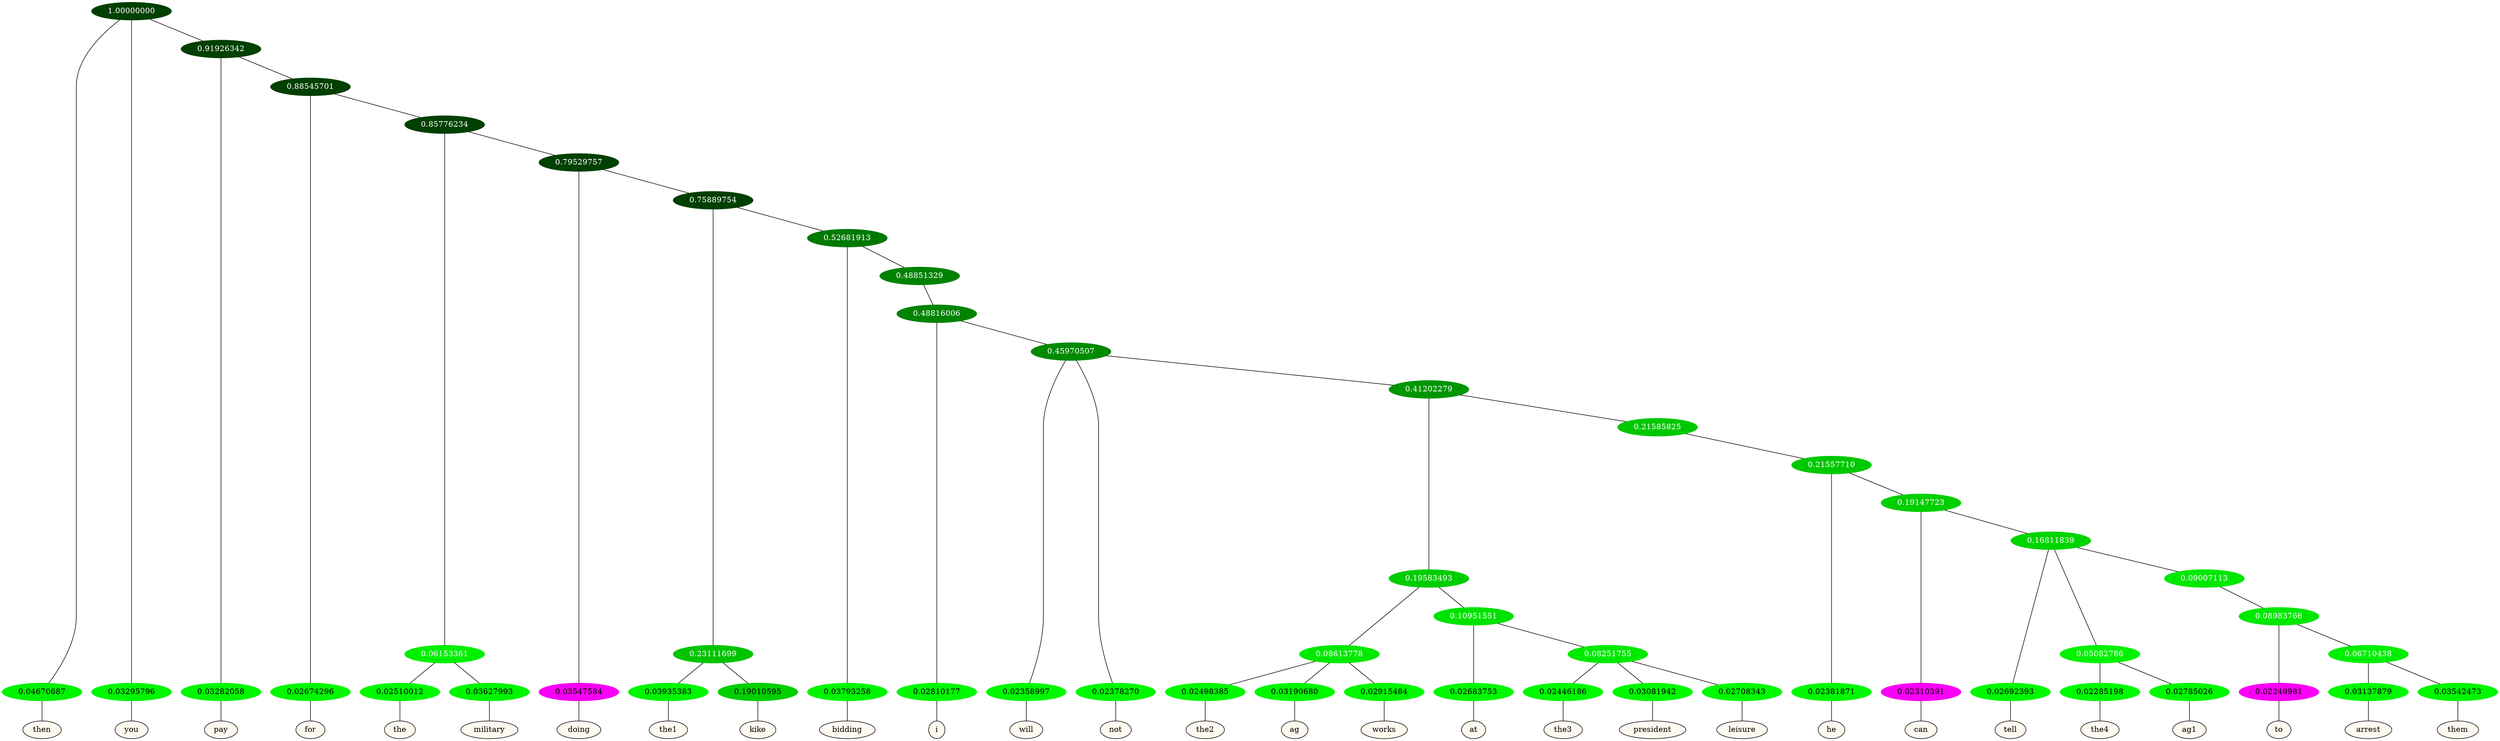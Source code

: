 graph {
	node [format=png height=0.15 nodesep=0.001 ordering=out overlap=prism overlap_scaling=0.01 ranksep=0.001 ratio=0.2 style=filled width=0.15]
	{
		rank=same
		a_w_1 [label=then color=black fillcolor=floralwhite style="filled,solid"]
		a_w_2 [label=you color=black fillcolor=floralwhite style="filled,solid"]
		a_w_4 [label=pay color=black fillcolor=floralwhite style="filled,solid"]
		a_w_6 [label=for color=black fillcolor=floralwhite style="filled,solid"]
		a_w_10 [label=the color=black fillcolor=floralwhite style="filled,solid"]
		a_w_11 [label=military color=black fillcolor=floralwhite style="filled,solid"]
		a_w_12 [label=doing color=black fillcolor=floralwhite style="filled,solid"]
		a_w_16 [label=the1 color=black fillcolor=floralwhite style="filled,solid"]
		a_w_17 [label=kike color=black fillcolor=floralwhite style="filled,solid"]
		a_w_18 [label=bidding color=black fillcolor=floralwhite style="filled,solid"]
		a_w_21 [label=i color=black fillcolor=floralwhite style="filled,solid"]
		a_w_23 [label=will color=black fillcolor=floralwhite style="filled,solid"]
		a_w_24 [label=not color=black fillcolor=floralwhite style="filled,solid"]
		a_w_31 [label=the2 color=black fillcolor=floralwhite style="filled,solid"]
		a_w_32 [label=ag color=black fillcolor=floralwhite style="filled,solid"]
		a_w_33 [label=works color=black fillcolor=floralwhite style="filled,solid"]
		a_w_34 [label=at color=black fillcolor=floralwhite style="filled,solid"]
		a_w_38 [label=the3 color=black fillcolor=floralwhite style="filled,solid"]
		a_w_39 [label=president color=black fillcolor=floralwhite style="filled,solid"]
		a_w_40 [label=leisure color=black fillcolor=floralwhite style="filled,solid"]
		a_w_36 [label=he color=black fillcolor=floralwhite style="filled,solid"]
		a_w_41 [label=can color=black fillcolor=floralwhite style="filled,solid"]
		a_w_43 [label=tell color=black fillcolor=floralwhite style="filled,solid"]
		a_w_46 [label=the4 color=black fillcolor=floralwhite style="filled,solid"]
		a_w_47 [label=ag1 color=black fillcolor=floralwhite style="filled,solid"]
		a_w_49 [label=to color=black fillcolor=floralwhite style="filled,solid"]
		a_w_51 [label=arrest color=black fillcolor=floralwhite style="filled,solid"]
		a_w_52 [label=them color=black fillcolor=floralwhite style="filled,solid"]
	}
	a_n_1 -- a_w_1
	a_n_2 -- a_w_2
	a_n_4 -- a_w_4
	a_n_6 -- a_w_6
	a_n_10 -- a_w_10
	a_n_11 -- a_w_11
	a_n_12 -- a_w_12
	a_n_16 -- a_w_16
	a_n_17 -- a_w_17
	a_n_18 -- a_w_18
	a_n_21 -- a_w_21
	a_n_23 -- a_w_23
	a_n_24 -- a_w_24
	a_n_31 -- a_w_31
	a_n_32 -- a_w_32
	a_n_33 -- a_w_33
	a_n_34 -- a_w_34
	a_n_38 -- a_w_38
	a_n_39 -- a_w_39
	a_n_40 -- a_w_40
	a_n_36 -- a_w_36
	a_n_41 -- a_w_41
	a_n_43 -- a_w_43
	a_n_46 -- a_w_46
	a_n_47 -- a_w_47
	a_n_49 -- a_w_49
	a_n_51 -- a_w_51
	a_n_52 -- a_w_52
	{
		rank=same
		a_n_1 [label=0.04670687 color="0.334 1.000 0.953" fontcolor=black]
		a_n_2 [label=0.03295796 color="0.334 1.000 0.967" fontcolor=black]
		a_n_4 [label=0.03282058 color="0.334 1.000 0.967" fontcolor=black]
		a_n_6 [label=0.02674296 color="0.334 1.000 0.973" fontcolor=black]
		a_n_10 [label=0.02510012 color="0.334 1.000 0.975" fontcolor=black]
		a_n_11 [label=0.03627993 color="0.334 1.000 0.964" fontcolor=black]
		a_n_12 [label=0.03547584 color="0.835 1.000 0.965" fontcolor=black]
		a_n_16 [label=0.03935383 color="0.334 1.000 0.961" fontcolor=black]
		a_n_17 [label=0.19010595 color="0.334 1.000 0.810" fontcolor=black]
		a_n_18 [label=0.03793258 color="0.334 1.000 0.962" fontcolor=black]
		a_n_21 [label=0.02810177 color="0.334 1.000 0.972" fontcolor=black]
		a_n_23 [label=0.02358997 color="0.334 1.000 0.976" fontcolor=black]
		a_n_24 [label=0.02378270 color="0.334 1.000 0.976" fontcolor=black]
		a_n_31 [label=0.02498385 color="0.334 1.000 0.975" fontcolor=black]
		a_n_32 [label=0.03190680 color="0.334 1.000 0.968" fontcolor=black]
		a_n_33 [label=0.02915484 color="0.334 1.000 0.971" fontcolor=black]
		a_n_34 [label=0.02683753 color="0.334 1.000 0.973" fontcolor=black]
		a_n_38 [label=0.02446186 color="0.334 1.000 0.976" fontcolor=black]
		a_n_39 [label=0.03081942 color="0.334 1.000 0.969" fontcolor=black]
		a_n_40 [label=0.02708343 color="0.334 1.000 0.973" fontcolor=black]
		a_n_36 [label=0.02381871 color="0.334 1.000 0.976" fontcolor=black]
		a_n_41 [label=0.02310391 color="0.835 1.000 0.977" fontcolor=black]
		a_n_43 [label=0.02692393 color="0.334 1.000 0.973" fontcolor=black]
		a_n_46 [label=0.02285198 color="0.334 1.000 0.977" fontcolor=black]
		a_n_47 [label=0.02785026 color="0.334 1.000 0.972" fontcolor=black]
		a_n_49 [label=0.02249981 color="0.835 1.000 0.978" fontcolor=black]
		a_n_51 [label=0.03137879 color="0.334 1.000 0.969" fontcolor=black]
		a_n_52 [label=0.03542473 color="0.334 1.000 0.965" fontcolor=black]
	}
	a_n_0 [label=1.00000000 color="0.334 1.000 0.250" fontcolor=grey99]
	a_n_0 -- a_n_1
	a_n_0 -- a_n_2
	a_n_3 [label=0.91926342 color="0.334 1.000 0.250" fontcolor=grey99]
	a_n_0 -- a_n_3
	a_n_3 -- a_n_4
	a_n_5 [label=0.88545701 color="0.334 1.000 0.250" fontcolor=grey99]
	a_n_3 -- a_n_5
	a_n_5 -- a_n_6
	a_n_7 [label=0.85776234 color="0.334 1.000 0.250" fontcolor=grey99]
	a_n_5 -- a_n_7
	a_n_8 [label=0.06153361 color="0.334 1.000 0.938" fontcolor=grey99]
	a_n_7 -- a_n_8
	a_n_9 [label=0.79529757 color="0.334 1.000 0.250" fontcolor=grey99]
	a_n_7 -- a_n_9
	a_n_8 -- a_n_10
	a_n_8 -- a_n_11
	a_n_9 -- a_n_12
	a_n_13 [label=0.75889754 color="0.334 1.000 0.250" fontcolor=grey99]
	a_n_9 -- a_n_13
	a_n_14 [label=0.23111699 color="0.334 1.000 0.769" fontcolor=grey99]
	a_n_13 -- a_n_14
	a_n_15 [label=0.52681913 color="0.334 1.000 0.473" fontcolor=grey99]
	a_n_13 -- a_n_15
	a_n_14 -- a_n_16
	a_n_14 -- a_n_17
	a_n_15 -- a_n_18
	a_n_19 [label=0.48851329 color="0.334 1.000 0.511" fontcolor=grey99]
	a_n_15 -- a_n_19
	a_n_20 [label=0.48816006 color="0.334 1.000 0.512" fontcolor=grey99]
	a_n_19 -- a_n_20
	a_n_20 -- a_n_21
	a_n_22 [label=0.45970507 color="0.334 1.000 0.540" fontcolor=grey99]
	a_n_20 -- a_n_22
	a_n_22 -- a_n_23
	a_n_22 -- a_n_24
	a_n_25 [label=0.41202279 color="0.334 1.000 0.588" fontcolor=grey99]
	a_n_22 -- a_n_25
	a_n_26 [label=0.19583493 color="0.334 1.000 0.804" fontcolor=grey99]
	a_n_25 -- a_n_26
	a_n_27 [label=0.21585825 color="0.334 1.000 0.784" fontcolor=grey99]
	a_n_25 -- a_n_27
	a_n_28 [label=0.08613778 color="0.334 1.000 0.914" fontcolor=grey99]
	a_n_26 -- a_n_28
	a_n_29 [label=0.10951551 color="0.334 1.000 0.890" fontcolor=grey99]
	a_n_26 -- a_n_29
	a_n_30 [label=0.21557710 color="0.334 1.000 0.784" fontcolor=grey99]
	a_n_27 -- a_n_30
	a_n_28 -- a_n_31
	a_n_28 -- a_n_32
	a_n_28 -- a_n_33
	a_n_29 -- a_n_34
	a_n_35 [label=0.08251755 color="0.334 1.000 0.917" fontcolor=grey99]
	a_n_29 -- a_n_35
	a_n_30 -- a_n_36
	a_n_37 [label=0.19147723 color="0.334 1.000 0.809" fontcolor=grey99]
	a_n_30 -- a_n_37
	a_n_35 -- a_n_38
	a_n_35 -- a_n_39
	a_n_35 -- a_n_40
	a_n_37 -- a_n_41
	a_n_42 [label=0.16811839 color="0.334 1.000 0.832" fontcolor=grey99]
	a_n_37 -- a_n_42
	a_n_42 -- a_n_43
	a_n_44 [label=0.05082786 color="0.334 1.000 0.949" fontcolor=grey99]
	a_n_42 -- a_n_44
	a_n_45 [label=0.09007113 color="0.334 1.000 0.910" fontcolor=grey99]
	a_n_42 -- a_n_45
	a_n_44 -- a_n_46
	a_n_44 -- a_n_47
	a_n_48 [label=0.08983766 color="0.334 1.000 0.910" fontcolor=grey99]
	a_n_45 -- a_n_48
	a_n_48 -- a_n_49
	a_n_50 [label=0.06710438 color="0.334 1.000 0.933" fontcolor=grey99]
	a_n_48 -- a_n_50
	a_n_50 -- a_n_51
	a_n_50 -- a_n_52
}
